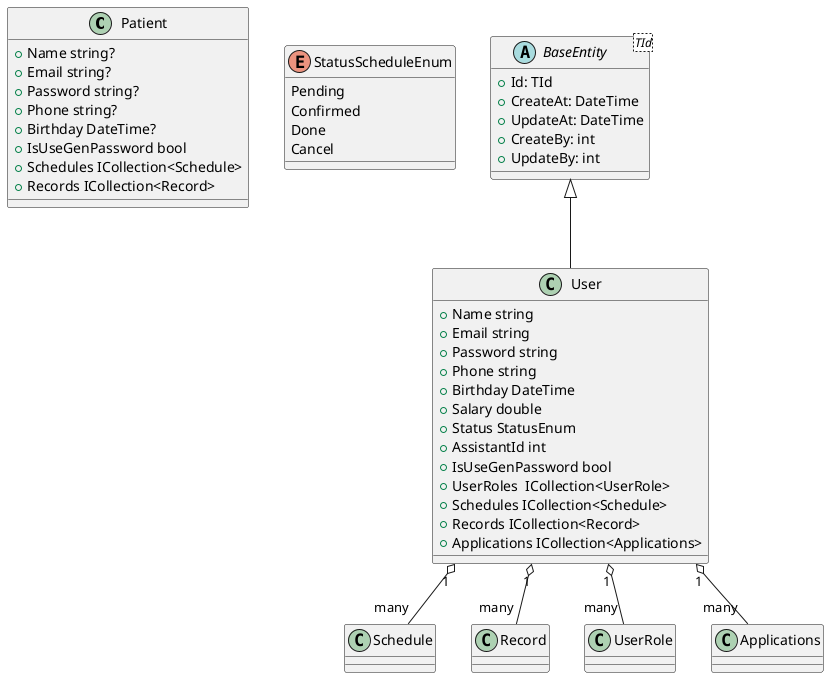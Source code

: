 @startuml


class Patient {
  + Name string?
  + Email string?
  + Password string?
  + Phone string?
  + Birthday DateTime?
  + IsUseGenPassword bool
  + Schedules ICollection<Schedule>
  + Records ICollection<Record>
}




enum StatusScheduleEnum
{
    Pending
    Confirmed
    Done
    Cancel
}

abstract class  BaseEntity<TId>{
+ Id: TId
+ CreateAt: DateTime
+ UpdateAt: DateTime
+ CreateBy: int
+ UpdateBy: int
}
class User                {
  + Name string
    + Email string
    + Password string
    + Phone string
    + Birthday DateTime
    +Salary double
    +Status StatusEnum
    +AssistantId int
    + IsUseGenPassword bool
    + UserRoles  ICollection<UserRole>
    + Schedules ICollection<Schedule>
    +Records ICollection<Record>
    +Applications ICollection<Applications>
}

User "1" o-- "many" Schedule
User "1" o-- "many" Record
User "1" o-- "many" UserRole
User "1" o-- "many" Applications

BaseEntity <|-- User

@enduml
